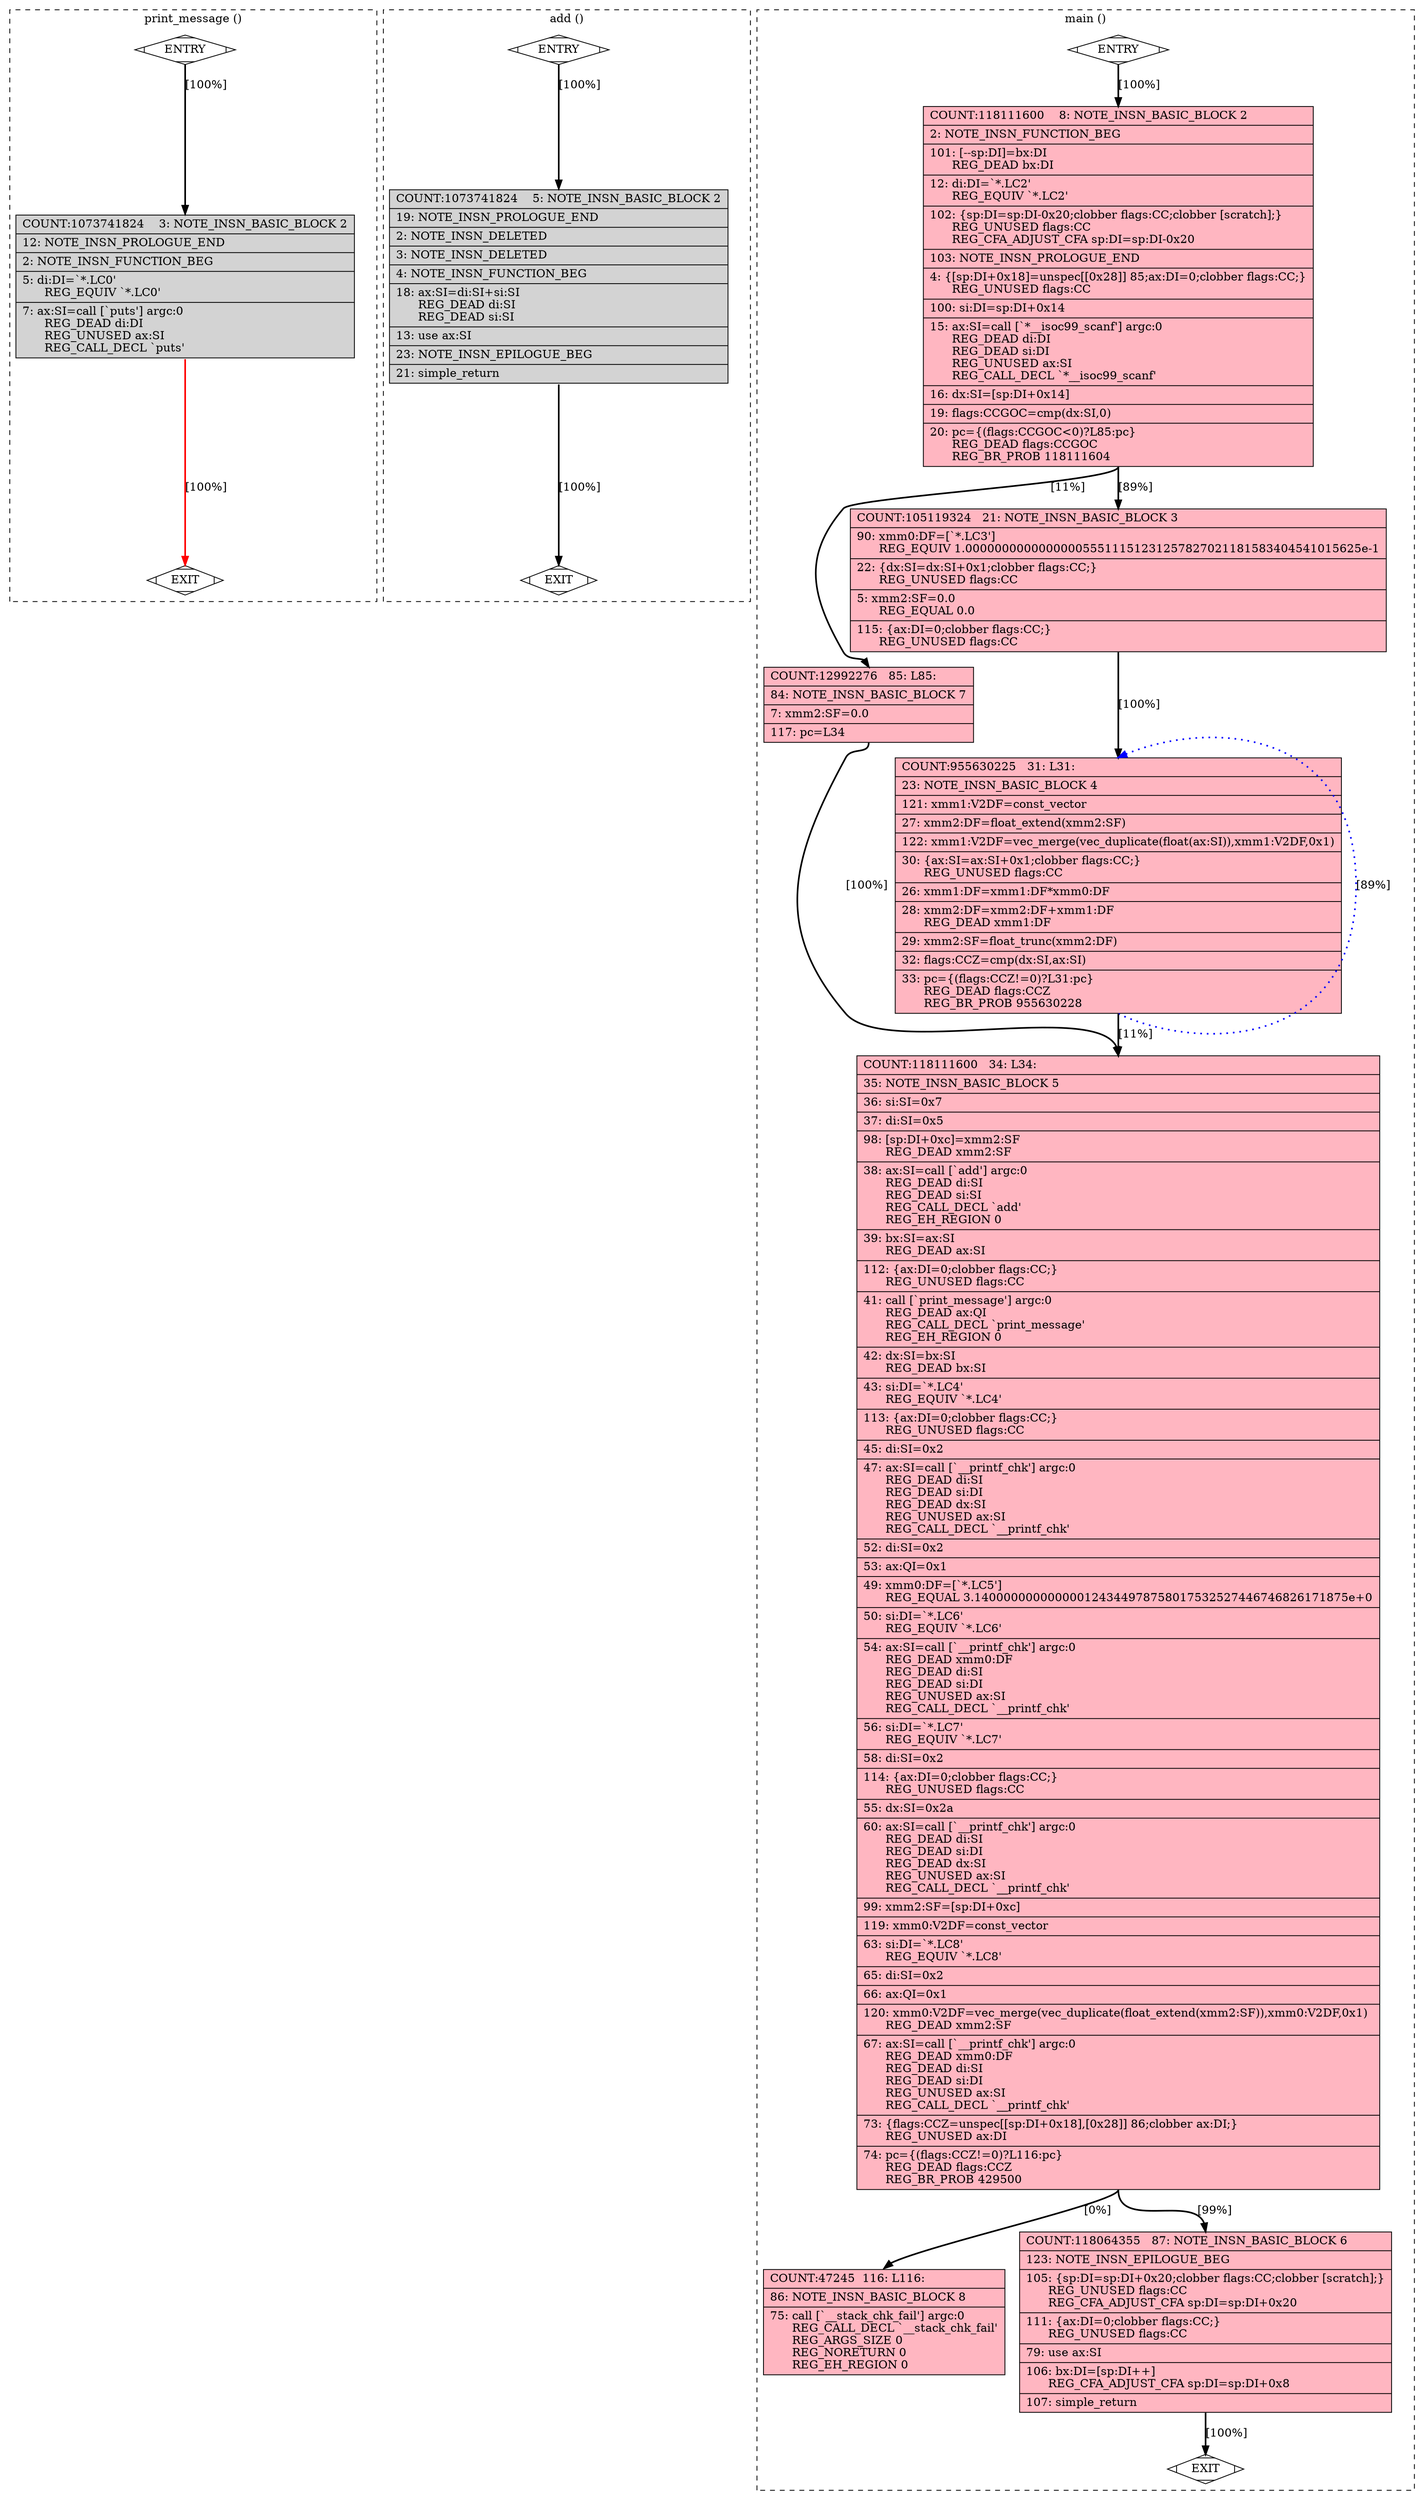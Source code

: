 digraph "test.c.324r.sched2" {
overlap=false;
subgraph "cluster_print_message" {
	style="dashed";
	color="black";
	label="print_message ()";
	fn_24_basic_block_0 [shape=Mdiamond,style=filled,fillcolor=white,label="ENTRY"];

	fn_24_basic_block_2 [shape=record,style=filled,fillcolor=lightgrey,label="{COUNT:1073741824\ \ \ \ 3:\ NOTE_INSN_BASIC_BLOCK\ 2\l\
|\ \ \ 12:\ NOTE_INSN_PROLOGUE_END\l\
|\ \ \ \ 2:\ NOTE_INSN_FUNCTION_BEG\l\
|\ \ \ \ 5:\ di:DI=`*.LC0'\l\
\ \ \ \ \ \ REG_EQUIV\ `*.LC0'\l\
|\ \ \ \ 7:\ ax:SI=call\ [`puts']\ argc:0\l\
\ \ \ \ \ \ REG_DEAD\ di:DI\l\
\ \ \ \ \ \ REG_UNUSED\ ax:SI\l\
\ \ \ \ \ \ REG_CALL_DECL\ `puts'\l\
}"];

	fn_24_basic_block_1 [shape=Mdiamond,style=filled,fillcolor=white,label="EXIT"];

	fn_24_basic_block_0:s -> fn_24_basic_block_2:n [style="solid,bold",color=black,weight=100,constraint=true,label="[100%]"];
	fn_24_basic_block_2:s -> fn_24_basic_block_1:n [style="solid,bold",color=red,weight=10,constraint=true,label="[100%]"];
	fn_24_basic_block_0:s -> fn_24_basic_block_1:n [style="invis",constraint=true];
}
subgraph "cluster_add" {
	style="dashed";
	color="black";
	label="add ()";
	fn_25_basic_block_0 [shape=Mdiamond,style=filled,fillcolor=white,label="ENTRY"];

	fn_25_basic_block_2 [shape=record,style=filled,fillcolor=lightgrey,label="{COUNT:1073741824\ \ \ \ 5:\ NOTE_INSN_BASIC_BLOCK\ 2\l\
|\ \ \ 19:\ NOTE_INSN_PROLOGUE_END\l\
|\ \ \ \ 2:\ NOTE_INSN_DELETED\l\
|\ \ \ \ 3:\ NOTE_INSN_DELETED\l\
|\ \ \ \ 4:\ NOTE_INSN_FUNCTION_BEG\l\
|\ \ \ 18:\ ax:SI=di:SI+si:SI\l\
\ \ \ \ \ \ REG_DEAD\ di:SI\l\
\ \ \ \ \ \ REG_DEAD\ si:SI\l\
|\ \ \ 13:\ use\ ax:SI\l\
|\ \ \ 23:\ NOTE_INSN_EPILOGUE_BEG\l\
|\ \ \ 21:\ simple_return\l\
}"];

	fn_25_basic_block_1 [shape=Mdiamond,style=filled,fillcolor=white,label="EXIT"];

	fn_25_basic_block_0:s -> fn_25_basic_block_2:n [style="solid,bold",color=black,weight=100,constraint=true,label="[100%]"];
	fn_25_basic_block_2:s -> fn_25_basic_block_1:n [style="solid,bold",color=black,weight=10,constraint=true,label="[100%]"];
	fn_25_basic_block_0:s -> fn_25_basic_block_1:n [style="invis",constraint=true];
}
subgraph "cluster_main" {
	style="dashed";
	color="black";
	label="main ()";
	fn_26_basic_block_0 [shape=Mdiamond,style=filled,fillcolor=white,label="ENTRY"];

	fn_26_basic_block_2 [shape=record,style=filled,fillcolor=lightpink,label="{COUNT:118111600\ \ \ \ 8:\ NOTE_INSN_BASIC_BLOCK\ 2\l\
|\ \ \ \ 2:\ NOTE_INSN_FUNCTION_BEG\l\
|\ \ 101:\ [--sp:DI]=bx:DI\l\
\ \ \ \ \ \ REG_DEAD\ bx:DI\l\
|\ \ \ 12:\ di:DI=`*.LC2'\l\
\ \ \ \ \ \ REG_EQUIV\ `*.LC2'\l\
|\ \ 102:\ \{sp:DI=sp:DI-0x20;clobber\ flags:CC;clobber\ [scratch];\}\l\
\ \ \ \ \ \ REG_UNUSED\ flags:CC\l\
\ \ \ \ \ \ REG_CFA_ADJUST_CFA\ sp:DI=sp:DI-0x20\l\
|\ \ 103:\ NOTE_INSN_PROLOGUE_END\l\
|\ \ \ \ 4:\ \{[sp:DI+0x18]=unspec[[0x28]]\ 85;ax:DI=0;clobber\ flags:CC;\}\l\
\ \ \ \ \ \ REG_UNUSED\ flags:CC\l\
|\ \ 100:\ si:DI=sp:DI+0x14\l\
|\ \ \ 15:\ ax:SI=call\ [`*__isoc99_scanf']\ argc:0\l\
\ \ \ \ \ \ REG_DEAD\ di:DI\l\
\ \ \ \ \ \ REG_DEAD\ si:DI\l\
\ \ \ \ \ \ REG_UNUSED\ ax:SI\l\
\ \ \ \ \ \ REG_CALL_DECL\ `*__isoc99_scanf'\l\
|\ \ \ 16:\ dx:SI=[sp:DI+0x14]\l\
|\ \ \ 19:\ flags:CCGOC=cmp(dx:SI,0)\l\
|\ \ \ 20:\ pc=\{(flags:CCGOC\<0)?L85:pc\}\l\
\ \ \ \ \ \ REG_DEAD\ flags:CCGOC\l\
\ \ \ \ \ \ REG_BR_PROB\ 118111604\l\
}"];

	fn_26_basic_block_7 [shape=record,style=filled,fillcolor=lightpink,label="{COUNT:12992276\ \ \ 85:\ L85:\l\
|\ \ \ 84:\ NOTE_INSN_BASIC_BLOCK\ 7\l\
|\ \ \ \ 7:\ xmm2:SF=0.0\l\
|\ \ 117:\ pc=L34\l\
}"];

	fn_26_basic_block_3 [shape=record,style=filled,fillcolor=lightpink,label="{COUNT:105119324\ \ \ 21:\ NOTE_INSN_BASIC_BLOCK\ 3\l\
|\ \ \ 90:\ xmm0:DF=[`*.LC3']\l\
\ \ \ \ \ \ REG_EQUIV\ 1.000000000000000055511151231257827021181583404541015625e-1\l\
|\ \ \ 22:\ \{dx:SI=dx:SI+0x1;clobber\ flags:CC;\}\l\
\ \ \ \ \ \ REG_UNUSED\ flags:CC\l\
|\ \ \ \ 5:\ xmm2:SF=0.0\l\
\ \ \ \ \ \ REG_EQUAL\ 0.0\l\
|\ \ 115:\ \{ax:DI=0;clobber\ flags:CC;\}\l\
\ \ \ \ \ \ REG_UNUSED\ flags:CC\l\
}"];

	fn_26_basic_block_4 [shape=record,style=filled,fillcolor=lightpink,label="{COUNT:955630225\ \ \ 31:\ L31:\l\
|\ \ \ 23:\ NOTE_INSN_BASIC_BLOCK\ 4\l\
|\ \ 121:\ xmm1:V2DF=const_vector\l\
|\ \ \ 27:\ xmm2:DF=float_extend(xmm2:SF)\l\
|\ \ 122:\ xmm1:V2DF=vec_merge(vec_duplicate(float(ax:SI)),xmm1:V2DF,0x1)\l\
|\ \ \ 30:\ \{ax:SI=ax:SI+0x1;clobber\ flags:CC;\}\l\
\ \ \ \ \ \ REG_UNUSED\ flags:CC\l\
|\ \ \ 26:\ xmm1:DF=xmm1:DF*xmm0:DF\l\
|\ \ \ 28:\ xmm2:DF=xmm2:DF+xmm1:DF\l\
\ \ \ \ \ \ REG_DEAD\ xmm1:DF\l\
|\ \ \ 29:\ xmm2:SF=float_trunc(xmm2:DF)\l\
|\ \ \ 32:\ flags:CCZ=cmp(dx:SI,ax:SI)\l\
|\ \ \ 33:\ pc=\{(flags:CCZ!=0)?L31:pc\}\l\
\ \ \ \ \ \ REG_DEAD\ flags:CCZ\l\
\ \ \ \ \ \ REG_BR_PROB\ 955630228\l\
}"];

	fn_26_basic_block_5 [shape=record,style=filled,fillcolor=lightpink,label="{COUNT:118111600\ \ \ 34:\ L34:\l\
|\ \ \ 35:\ NOTE_INSN_BASIC_BLOCK\ 5\l\
|\ \ \ 36:\ si:SI=0x7\l\
|\ \ \ 37:\ di:SI=0x5\l\
|\ \ \ 98:\ [sp:DI+0xc]=xmm2:SF\l\
\ \ \ \ \ \ REG_DEAD\ xmm2:SF\l\
|\ \ \ 38:\ ax:SI=call\ [`add']\ argc:0\l\
\ \ \ \ \ \ REG_DEAD\ di:SI\l\
\ \ \ \ \ \ REG_DEAD\ si:SI\l\
\ \ \ \ \ \ REG_CALL_DECL\ `add'\l\
\ \ \ \ \ \ REG_EH_REGION\ 0\l\
|\ \ \ 39:\ bx:SI=ax:SI\l\
\ \ \ \ \ \ REG_DEAD\ ax:SI\l\
|\ \ 112:\ \{ax:DI=0;clobber\ flags:CC;\}\l\
\ \ \ \ \ \ REG_UNUSED\ flags:CC\l\
|\ \ \ 41:\ call\ [`print_message']\ argc:0\l\
\ \ \ \ \ \ REG_DEAD\ ax:QI\l\
\ \ \ \ \ \ REG_CALL_DECL\ `print_message'\l\
\ \ \ \ \ \ REG_EH_REGION\ 0\l\
|\ \ \ 42:\ dx:SI=bx:SI\l\
\ \ \ \ \ \ REG_DEAD\ bx:SI\l\
|\ \ \ 43:\ si:DI=`*.LC4'\l\
\ \ \ \ \ \ REG_EQUIV\ `*.LC4'\l\
|\ \ 113:\ \{ax:DI=0;clobber\ flags:CC;\}\l\
\ \ \ \ \ \ REG_UNUSED\ flags:CC\l\
|\ \ \ 45:\ di:SI=0x2\l\
|\ \ \ 47:\ ax:SI=call\ [`__printf_chk']\ argc:0\l\
\ \ \ \ \ \ REG_DEAD\ di:SI\l\
\ \ \ \ \ \ REG_DEAD\ si:DI\l\
\ \ \ \ \ \ REG_DEAD\ dx:SI\l\
\ \ \ \ \ \ REG_UNUSED\ ax:SI\l\
\ \ \ \ \ \ REG_CALL_DECL\ `__printf_chk'\l\
|\ \ \ 52:\ di:SI=0x2\l\
|\ \ \ 53:\ ax:QI=0x1\l\
|\ \ \ 49:\ xmm0:DF=[`*.LC5']\l\
\ \ \ \ \ \ REG_EQUAL\ 3.140000000000000124344978758017532527446746826171875e+0\l\
|\ \ \ 50:\ si:DI=`*.LC6'\l\
\ \ \ \ \ \ REG_EQUIV\ `*.LC6'\l\
|\ \ \ 54:\ ax:SI=call\ [`__printf_chk']\ argc:0\l\
\ \ \ \ \ \ REG_DEAD\ xmm0:DF\l\
\ \ \ \ \ \ REG_DEAD\ di:SI\l\
\ \ \ \ \ \ REG_DEAD\ si:DI\l\
\ \ \ \ \ \ REG_UNUSED\ ax:SI\l\
\ \ \ \ \ \ REG_CALL_DECL\ `__printf_chk'\l\
|\ \ \ 56:\ si:DI=`*.LC7'\l\
\ \ \ \ \ \ REG_EQUIV\ `*.LC7'\l\
|\ \ \ 58:\ di:SI=0x2\l\
|\ \ 114:\ \{ax:DI=0;clobber\ flags:CC;\}\l\
\ \ \ \ \ \ REG_UNUSED\ flags:CC\l\
|\ \ \ 55:\ dx:SI=0x2a\l\
|\ \ \ 60:\ ax:SI=call\ [`__printf_chk']\ argc:0\l\
\ \ \ \ \ \ REG_DEAD\ di:SI\l\
\ \ \ \ \ \ REG_DEAD\ si:DI\l\
\ \ \ \ \ \ REG_DEAD\ dx:SI\l\
\ \ \ \ \ \ REG_UNUSED\ ax:SI\l\
\ \ \ \ \ \ REG_CALL_DECL\ `__printf_chk'\l\
|\ \ \ 99:\ xmm2:SF=[sp:DI+0xc]\l\
|\ \ 119:\ xmm0:V2DF=const_vector\l\
|\ \ \ 63:\ si:DI=`*.LC8'\l\
\ \ \ \ \ \ REG_EQUIV\ `*.LC8'\l\
|\ \ \ 65:\ di:SI=0x2\l\
|\ \ \ 66:\ ax:QI=0x1\l\
|\ \ 120:\ xmm0:V2DF=vec_merge(vec_duplicate(float_extend(xmm2:SF)),xmm0:V2DF,0x1)\l\
\ \ \ \ \ \ REG_DEAD\ xmm2:SF\l\
|\ \ \ 67:\ ax:SI=call\ [`__printf_chk']\ argc:0\l\
\ \ \ \ \ \ REG_DEAD\ xmm0:DF\l\
\ \ \ \ \ \ REG_DEAD\ di:SI\l\
\ \ \ \ \ \ REG_DEAD\ si:DI\l\
\ \ \ \ \ \ REG_UNUSED\ ax:SI\l\
\ \ \ \ \ \ REG_CALL_DECL\ `__printf_chk'\l\
|\ \ \ 73:\ \{flags:CCZ=unspec[[sp:DI+0x18],[0x28]]\ 86;clobber\ ax:DI;\}\l\
\ \ \ \ \ \ REG_UNUSED\ ax:DI\l\
|\ \ \ 74:\ pc=\{(flags:CCZ!=0)?L116:pc\}\l\
\ \ \ \ \ \ REG_DEAD\ flags:CCZ\l\
\ \ \ \ \ \ REG_BR_PROB\ 429500\l\
}"];

	fn_26_basic_block_8 [shape=record,style=filled,fillcolor=lightpink,label="{COUNT:47245\ \ 116:\ L116:\l\
|\ \ \ 86:\ NOTE_INSN_BASIC_BLOCK\ 8\l\
|\ \ \ 75:\ call\ [`__stack_chk_fail']\ argc:0\l\
\ \ \ \ \ \ REG_CALL_DECL\ `__stack_chk_fail'\l\
\ \ \ \ \ \ REG_ARGS_SIZE\ 0\l\
\ \ \ \ \ \ REG_NORETURN\ 0\l\
\ \ \ \ \ \ REG_EH_REGION\ 0\l\
}"];

	fn_26_basic_block_6 [shape=record,style=filled,fillcolor=lightpink,label="{COUNT:118064355\ \ \ 87:\ NOTE_INSN_BASIC_BLOCK\ 6\l\
|\ \ 123:\ NOTE_INSN_EPILOGUE_BEG\l\
|\ \ 105:\ \{sp:DI=sp:DI+0x20;clobber\ flags:CC;clobber\ [scratch];\}\l\
\ \ \ \ \ \ REG_UNUSED\ flags:CC\l\
\ \ \ \ \ \ REG_CFA_ADJUST_CFA\ sp:DI=sp:DI+0x20\l\
|\ \ 111:\ \{ax:DI=0;clobber\ flags:CC;\}\l\
\ \ \ \ \ \ REG_UNUSED\ flags:CC\l\
|\ \ \ 79:\ use\ ax:SI\l\
|\ \ 106:\ bx:DI=[sp:DI++]\l\
\ \ \ \ \ \ REG_CFA_ADJUST_CFA\ sp:DI=sp:DI+0x8\l\
|\ \ 107:\ simple_return\l\
}"];

	fn_26_basic_block_1 [shape=Mdiamond,style=filled,fillcolor=white,label="EXIT"];

	fn_26_basic_block_0:s -> fn_26_basic_block_2:n [style="solid,bold",color=black,weight=100,constraint=true,label="[100%]"];
	fn_26_basic_block_2:s -> fn_26_basic_block_3:n [style="solid,bold",color=black,weight=100,constraint=true,label="[89%]"];
	fn_26_basic_block_2:s -> fn_26_basic_block_7:n [style="solid,bold",color=black,weight=10,constraint=true,label="[11%]"];
	fn_26_basic_block_3:s -> fn_26_basic_block_4:n [style="solid,bold",color=black,weight=100,constraint=true,label="[100%]"];
	fn_26_basic_block_4:s -> fn_26_basic_block_4:n [style="dotted,bold",color=blue,weight=10,constraint=false,label="[89%]"];
	fn_26_basic_block_4:s -> fn_26_basic_block_5:n [style="solid,bold",color=black,weight=100,constraint=true,label="[11%]"];
	fn_26_basic_block_5:s -> fn_26_basic_block_6:n [style="solid,bold",color=black,weight=100,constraint=true,label="[99%]"];
	fn_26_basic_block_5:s -> fn_26_basic_block_8:n [style="solid,bold",color=black,weight=10,constraint=true,label="[0%]"];
	fn_26_basic_block_6:s -> fn_26_basic_block_1:n [style="solid,bold",color=black,weight=10,constraint=true,label="[100%]"];
	fn_26_basic_block_7:s -> fn_26_basic_block_5:n [style="solid,bold",color=black,weight=10,constraint=true,label="[100%]"];
	fn_26_basic_block_0:s -> fn_26_basic_block_1:n [style="invis",constraint=true];
}
}
